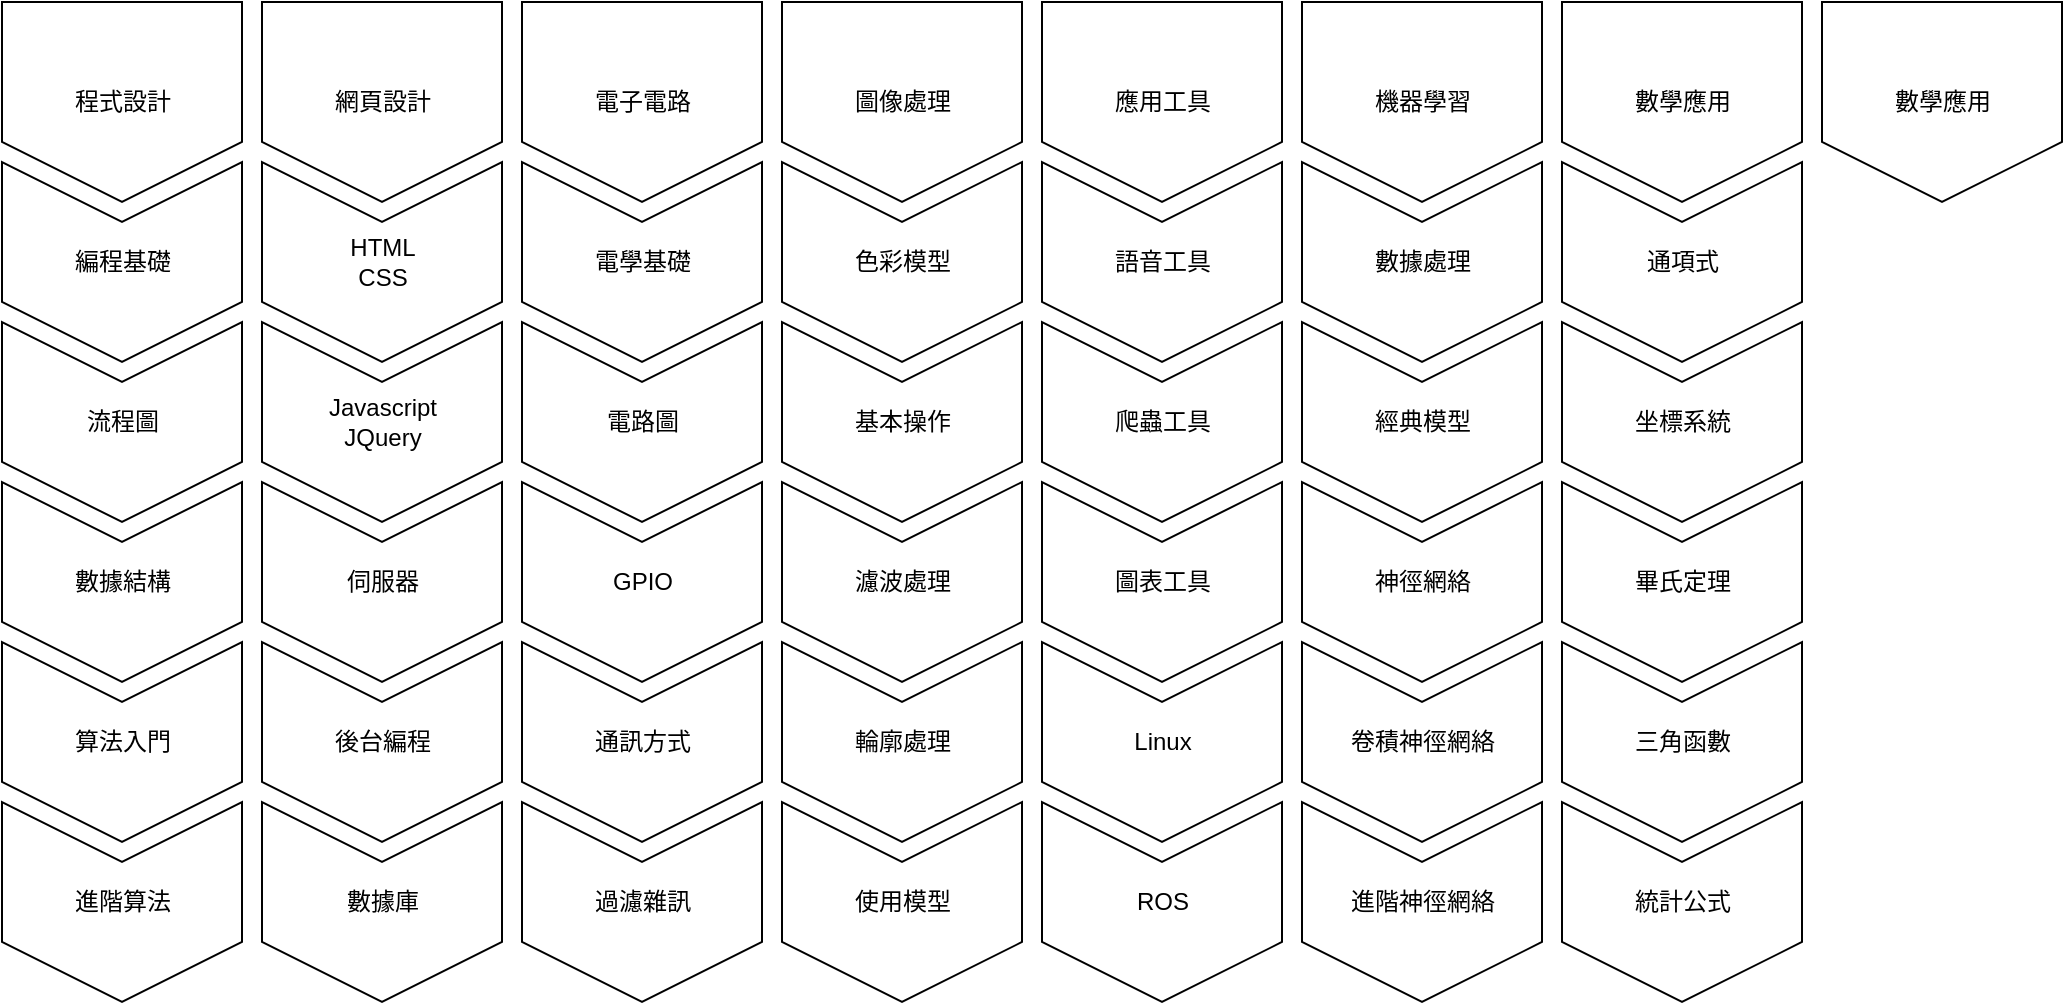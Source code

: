 <mxfile version="13.4.5" type="github" pages="2">
  <diagram id="W9apcFs2qvgN_YsfxOK1" name="Page-1">
    <mxGraphModel dx="1422" dy="777" grid="1" gridSize="10" guides="1" tooltips="1" connect="1" arrows="1" fold="1" page="1" pageScale="1" pageWidth="1100" pageHeight="850" math="0" shadow="0">
      <root>
        <mxCell id="0" />
        <mxCell id="1" parent="0" />
        <mxCell id="7Kpdd--FfcNP1-ePZWlI-1" value="編程基礎" style="html=1;shadow=0;dashed=0;align=center;verticalAlign=middle;shape=mxgraph.arrows2.arrow;dy=0;dx=30;notch=30;rotation=90;horizontal=0;allowArrows=1;" vertex="1" parent="1">
          <mxGeometry x="20" y="80" width="100" height="120" as="geometry" />
        </mxCell>
        <mxCell id="7Kpdd--FfcNP1-ePZWlI-2" value="數據結構" style="html=1;shadow=0;dashed=0;align=center;verticalAlign=middle;shape=mxgraph.arrows2.arrow;dy=0;dx=30;notch=30;rotation=90;horizontal=0;allowArrows=1;" vertex="1" parent="1">
          <mxGeometry x="20" y="240" width="100" height="120" as="geometry" />
        </mxCell>
        <mxCell id="7Kpdd--FfcNP1-ePZWlI-3" value="算法入門" style="html=1;shadow=0;dashed=0;align=center;verticalAlign=middle;shape=mxgraph.arrows2.arrow;dy=0;dx=30;notch=30;rotation=90;horizontal=0;allowArrows=1;" vertex="1" parent="1">
          <mxGeometry x="20" y="320" width="100" height="120" as="geometry" />
        </mxCell>
        <mxCell id="7Kpdd--FfcNP1-ePZWlI-4" value="進階算法" style="html=1;shadow=0;dashed=0;align=center;verticalAlign=middle;shape=mxgraph.arrows2.arrow;dy=0;dx=30;notch=30;rotation=90;horizontal=0;allowArrows=1;" vertex="1" parent="1">
          <mxGeometry x="20" y="400" width="100" height="120" as="geometry" />
        </mxCell>
        <mxCell id="7Kpdd--FfcNP1-ePZWlI-5" value="機器學習" style="html=1;shadow=0;dashed=0;align=center;verticalAlign=middle;shape=mxgraph.arrows2.arrow;dy=0;dx=30;notch=0;rotation=90;horizontal=0;allowArrows=1;" vertex="1" parent="1">
          <mxGeometry x="670" width="100" height="120" as="geometry" />
        </mxCell>
        <mxCell id="7Kpdd--FfcNP1-ePZWlI-6" value="圖像處理" style="html=1;shadow=0;dashed=0;align=center;verticalAlign=middle;shape=mxgraph.arrows2.arrow;dy=0;dx=30;notch=0;rotation=90;horizontal=0;allowArrows=1;" vertex="1" parent="1">
          <mxGeometry x="410" width="100" height="120" as="geometry" />
        </mxCell>
        <mxCell id="7Kpdd--FfcNP1-ePZWlI-7" value="電子電路" style="html=1;shadow=0;dashed=0;align=center;verticalAlign=middle;shape=mxgraph.arrows2.arrow;dy=0;dx=30;notch=0;rotation=90;horizontal=0;allowArrows=1;" vertex="1" parent="1">
          <mxGeometry x="280" width="100" height="120" as="geometry" />
        </mxCell>
        <mxCell id="7Kpdd--FfcNP1-ePZWlI-8" value="經典模型" style="html=1;shadow=0;dashed=0;align=center;verticalAlign=middle;shape=mxgraph.arrows2.arrow;dy=0;dx=30;notch=30;rotation=90;horizontal=0;allowArrows=1;" vertex="1" parent="1">
          <mxGeometry x="670" y="160" width="100" height="120" as="geometry" />
        </mxCell>
        <mxCell id="7Kpdd--FfcNP1-ePZWlI-9" value="卷積神徑網絡" style="html=1;shadow=0;dashed=0;align=center;verticalAlign=middle;shape=mxgraph.arrows2.arrow;dy=0;dx=30;notch=30;rotation=90;horizontal=0;allowArrows=1;" vertex="1" parent="1">
          <mxGeometry x="670" y="320" width="100" height="120" as="geometry" />
        </mxCell>
        <mxCell id="7Kpdd--FfcNP1-ePZWlI-10" value="色彩模型" style="html=1;shadow=0;dashed=0;align=center;verticalAlign=middle;shape=mxgraph.arrows2.arrow;dy=0;dx=30;notch=30;rotation=90;horizontal=0;allowArrows=1;sketch=0;" vertex="1" parent="1">
          <mxGeometry x="410" y="80" width="100" height="120" as="geometry" />
        </mxCell>
        <mxCell id="7Kpdd--FfcNP1-ePZWlI-11" value="濾波處理" style="html=1;shadow=0;dashed=0;align=center;verticalAlign=middle;shape=mxgraph.arrows2.arrow;dy=0;dx=30;notch=30;rotation=90;horizontal=0;allowArrows=1;" vertex="1" parent="1">
          <mxGeometry x="410" y="240" width="100" height="120" as="geometry" />
        </mxCell>
        <mxCell id="7Kpdd--FfcNP1-ePZWlI-12" value="基本操作" style="html=1;shadow=0;dashed=0;align=center;verticalAlign=middle;shape=mxgraph.arrows2.arrow;dy=0;dx=30;notch=30;rotation=90;horizontal=0;allowArrows=1;" vertex="1" parent="1">
          <mxGeometry x="410" y="160" width="100" height="120" as="geometry" />
        </mxCell>
        <mxCell id="7Kpdd--FfcNP1-ePZWlI-13" value="輪廓處理" style="html=1;shadow=0;dashed=0;align=center;verticalAlign=middle;shape=mxgraph.arrows2.arrow;dy=0;dx=30;notch=30;rotation=90;horizontal=0;allowArrows=1;" vertex="1" parent="1">
          <mxGeometry x="410" y="320" width="100" height="120" as="geometry" />
        </mxCell>
        <mxCell id="7Kpdd--FfcNP1-ePZWlI-14" value="數據處理" style="html=1;shadow=0;dashed=0;align=center;verticalAlign=middle;shape=mxgraph.arrows2.arrow;dy=0;dx=30;notch=30;rotation=90;horizontal=0;allowArrows=1;" vertex="1" parent="1">
          <mxGeometry x="670" y="80" width="100" height="120" as="geometry" />
        </mxCell>
        <mxCell id="7Kpdd--FfcNP1-ePZWlI-15" value="神徑網絡" style="html=1;shadow=0;dashed=0;align=center;verticalAlign=middle;shape=mxgraph.arrows2.arrow;dy=0;dx=30;notch=30;rotation=90;horizontal=0;allowArrows=1;" vertex="1" parent="1">
          <mxGeometry x="670" y="240" width="100" height="120" as="geometry" />
        </mxCell>
        <mxCell id="7Kpdd--FfcNP1-ePZWlI-16" value="GPIO" style="html=1;shadow=0;dashed=0;align=center;verticalAlign=middle;shape=mxgraph.arrows2.arrow;dy=0;dx=30;notch=30;rotation=90;horizontal=0;allowArrows=1;" vertex="1" parent="1">
          <mxGeometry x="280" y="240" width="100" height="120" as="geometry" />
        </mxCell>
        <mxCell id="7Kpdd--FfcNP1-ePZWlI-17" value="電學基礎" style="html=1;shadow=0;dashed=0;align=center;verticalAlign=middle;shape=mxgraph.arrows2.arrow;dy=0;dx=30;notch=30;rotation=90;horizontal=0;allowArrows=1;" vertex="1" parent="1">
          <mxGeometry x="280" y="80" width="100" height="120" as="geometry" />
        </mxCell>
        <mxCell id="7Kpdd--FfcNP1-ePZWlI-18" value="通訊方式" style="html=1;shadow=0;dashed=0;align=center;verticalAlign=middle;shape=mxgraph.arrows2.arrow;dy=0;dx=30;notch=30;rotation=90;horizontal=0;allowArrows=1;" vertex="1" parent="1">
          <mxGeometry x="280" y="320" width="100" height="120" as="geometry" />
        </mxCell>
        <mxCell id="7Kpdd--FfcNP1-ePZWlI-19" value="HTML&lt;br&gt;CSS" style="html=1;shadow=0;dashed=0;align=center;verticalAlign=middle;shape=mxgraph.arrows2.arrow;dy=0;dx=30;notch=30;rotation=90;horizontal=0;allowArrows=1;" vertex="1" parent="1">
          <mxGeometry x="150" y="80" width="100" height="120" as="geometry" />
        </mxCell>
        <mxCell id="7Kpdd--FfcNP1-ePZWlI-20" value="進階神徑網絡" style="html=1;shadow=0;dashed=0;align=center;verticalAlign=middle;shape=mxgraph.arrows2.arrow;dy=0;dx=30;notch=30;rotation=90;horizontal=0;allowArrows=1;" vertex="1" parent="1">
          <mxGeometry x="670" y="400" width="100" height="120" as="geometry" />
        </mxCell>
        <mxCell id="7Kpdd--FfcNP1-ePZWlI-21" value="Javascript&lt;br&gt;JQuery" style="html=1;shadow=0;dashed=0;align=center;verticalAlign=middle;shape=mxgraph.arrows2.arrow;dy=0;dx=30;notch=30;rotation=90;horizontal=0;allowArrows=1;" vertex="1" parent="1">
          <mxGeometry x="150" y="160" width="100" height="120" as="geometry" />
        </mxCell>
        <mxCell id="7Kpdd--FfcNP1-ePZWlI-22" value="伺服器" style="html=1;shadow=0;dashed=0;align=center;verticalAlign=middle;shape=mxgraph.arrows2.arrow;dy=0;dx=30;notch=30;rotation=90;horizontal=0;allowArrows=1;" vertex="1" parent="1">
          <mxGeometry x="150" y="240" width="100" height="120" as="geometry" />
        </mxCell>
        <mxCell id="7Kpdd--FfcNP1-ePZWlI-23" value="後台編程" style="html=1;shadow=0;dashed=0;align=center;verticalAlign=middle;shape=mxgraph.arrows2.arrow;dy=0;dx=30;notch=30;rotation=90;horizontal=0;allowArrows=1;" vertex="1" parent="1">
          <mxGeometry x="150" y="320" width="100" height="120" as="geometry" />
        </mxCell>
        <mxCell id="7Kpdd--FfcNP1-ePZWlI-24" value="數據庫" style="html=1;shadow=0;dashed=0;align=center;verticalAlign=middle;shape=mxgraph.arrows2.arrow;dy=0;dx=30;notch=30;rotation=90;horizontal=0;allowArrows=1;" vertex="1" parent="1">
          <mxGeometry x="150" y="400" width="100" height="120" as="geometry" />
        </mxCell>
        <mxCell id="7Kpdd--FfcNP1-ePZWlI-25" value="語音工具" style="html=1;shadow=0;dashed=0;align=center;verticalAlign=middle;shape=mxgraph.arrows2.arrow;dy=0;dx=30;notch=30;rotation=90;horizontal=0;allowArrows=1;" vertex="1" parent="1">
          <mxGeometry x="540" y="80" width="100" height="120" as="geometry" />
        </mxCell>
        <mxCell id="7Kpdd--FfcNP1-ePZWlI-26" value="過濾雜訊" style="html=1;shadow=0;dashed=0;align=center;verticalAlign=middle;shape=mxgraph.arrows2.arrow;dy=0;dx=30;notch=30;rotation=90;horizontal=0;allowArrows=1;" vertex="1" parent="1">
          <mxGeometry x="280" y="400" width="100" height="120" as="geometry" />
        </mxCell>
        <mxCell id="7Kpdd--FfcNP1-ePZWlI-27" value="應用工具" style="html=1;shadow=0;dashed=0;align=center;verticalAlign=middle;shape=mxgraph.arrows2.arrow;dy=0;dx=30;notch=0;rotation=90;horizontal=0;allowArrows=1;" vertex="1" parent="1">
          <mxGeometry x="540" width="100" height="120" as="geometry" />
        </mxCell>
        <mxCell id="7Kpdd--FfcNP1-ePZWlI-28" value="使用模型" style="html=1;shadow=0;dashed=0;align=center;verticalAlign=middle;shape=mxgraph.arrows2.arrow;dy=0;dx=30;notch=30;rotation=90;horizontal=0;allowArrows=1;" vertex="1" parent="1">
          <mxGeometry x="410" y="400" width="100" height="120" as="geometry" />
        </mxCell>
        <mxCell id="7Kpdd--FfcNP1-ePZWlI-29" value="程式設計" style="html=1;shadow=0;dashed=0;align=center;verticalAlign=middle;shape=mxgraph.arrows2.arrow;dy=0;dx=30;notch=0;rotation=90;horizontal=0;allowArrows=1;" vertex="1" parent="1">
          <mxGeometry x="20" width="100" height="120" as="geometry" />
        </mxCell>
        <mxCell id="7Kpdd--FfcNP1-ePZWlI-30" value="網頁設計" style="html=1;shadow=0;dashed=0;align=center;verticalAlign=middle;shape=mxgraph.arrows2.arrow;dy=0;dx=30;notch=0;rotation=90;horizontal=0;allowArrows=1;" vertex="1" parent="1">
          <mxGeometry x="150" width="100" height="120" as="geometry" />
        </mxCell>
        <mxCell id="7Kpdd--FfcNP1-ePZWlI-31" value="Linux" style="html=1;shadow=0;dashed=0;align=center;verticalAlign=middle;shape=mxgraph.arrows2.arrow;dy=0;dx=30;notch=30;rotation=90;horizontal=0;allowArrows=1;" vertex="1" parent="1">
          <mxGeometry x="540" y="320" width="100" height="120" as="geometry" />
        </mxCell>
        <mxCell id="7Kpdd--FfcNP1-ePZWlI-32" value="ROS" style="html=1;shadow=0;dashed=0;align=center;verticalAlign=middle;shape=mxgraph.arrows2.arrow;dy=0;dx=30;notch=30;rotation=90;horizontal=0;allowArrows=1;" vertex="1" parent="1">
          <mxGeometry x="540" y="400" width="100" height="120" as="geometry" />
        </mxCell>
        <mxCell id="7Kpdd--FfcNP1-ePZWlI-33" value="數學應用" style="html=1;shadow=0;dashed=0;align=center;verticalAlign=middle;shape=mxgraph.arrows2.arrow;dy=0;dx=30;notch=0;rotation=90;horizontal=0;allowArrows=1;" vertex="1" parent="1">
          <mxGeometry x="800" width="100" height="120" as="geometry" />
        </mxCell>
        <mxCell id="7Kpdd--FfcNP1-ePZWlI-34" value="坐標系統" style="html=1;shadow=0;dashed=0;align=center;verticalAlign=middle;shape=mxgraph.arrows2.arrow;dy=0;dx=30;notch=30;rotation=90;horizontal=0;allowArrows=1;" vertex="1" parent="1">
          <mxGeometry x="800" y="160" width="100" height="120" as="geometry" />
        </mxCell>
        <mxCell id="7Kpdd--FfcNP1-ePZWlI-35" value="三角函數" style="html=1;shadow=0;dashed=0;align=center;verticalAlign=middle;shape=mxgraph.arrows2.arrow;dy=0;dx=30;notch=30;rotation=90;horizontal=0;allowArrows=1;" vertex="1" parent="1">
          <mxGeometry x="800" y="320" width="100" height="120" as="geometry" />
        </mxCell>
        <mxCell id="7Kpdd--FfcNP1-ePZWlI-36" value="通項式" style="html=1;shadow=0;dashed=0;align=center;verticalAlign=middle;shape=mxgraph.arrows2.arrow;dy=0;dx=30;notch=30;rotation=90;horizontal=0;allowArrows=1;" vertex="1" parent="1">
          <mxGeometry x="800" y="80" width="100" height="120" as="geometry" />
        </mxCell>
        <mxCell id="7Kpdd--FfcNP1-ePZWlI-37" value="統計公式" style="html=1;shadow=0;dashed=0;align=center;verticalAlign=middle;shape=mxgraph.arrows2.arrow;dy=0;dx=30;notch=30;rotation=90;horizontal=0;allowArrows=1;" vertex="1" parent="1">
          <mxGeometry x="800" y="400" width="100" height="120" as="geometry" />
        </mxCell>
        <mxCell id="7Kpdd--FfcNP1-ePZWlI-38" value="圖表工具" style="html=1;shadow=0;dashed=0;align=center;verticalAlign=middle;shape=mxgraph.arrows2.arrow;dy=0;dx=30;notch=30;rotation=90;horizontal=0;allowArrows=1;" vertex="1" parent="1">
          <mxGeometry x="540" y="240" width="100" height="120" as="geometry" />
        </mxCell>
        <mxCell id="7Kpdd--FfcNP1-ePZWlI-47" value="流程圖" style="html=1;shadow=0;dashed=0;align=center;verticalAlign=middle;shape=mxgraph.arrows2.arrow;dy=0;dx=30;notch=30;rotation=90;horizontal=0;allowArrows=1;" vertex="1" parent="1">
          <mxGeometry x="20" y="160" width="100" height="120" as="geometry" />
        </mxCell>
        <mxCell id="7Kpdd--FfcNP1-ePZWlI-48" value="電路圖" style="html=1;shadow=0;dashed=0;align=center;verticalAlign=middle;shape=mxgraph.arrows2.arrow;dy=0;dx=30;notch=30;rotation=90;horizontal=0;allowArrows=1;" vertex="1" parent="1">
          <mxGeometry x="280" y="160" width="100" height="120" as="geometry" />
        </mxCell>
        <mxCell id="7Kpdd--FfcNP1-ePZWlI-49" value="爬蟲工具" style="html=1;shadow=0;dashed=0;align=center;verticalAlign=middle;shape=mxgraph.arrows2.arrow;dy=0;dx=30;notch=30;rotation=90;horizontal=0;allowArrows=1;" vertex="1" parent="1">
          <mxGeometry x="540" y="160" width="100" height="120" as="geometry" />
        </mxCell>
        <mxCell id="7Kpdd--FfcNP1-ePZWlI-50" value="畢氏定理" style="html=1;shadow=0;dashed=0;align=center;verticalAlign=middle;shape=mxgraph.arrows2.arrow;dy=0;dx=30;notch=30;rotation=90;horizontal=0;allowArrows=1;" vertex="1" parent="1">
          <mxGeometry x="800" y="240" width="100" height="120" as="geometry" />
        </mxCell>
        <mxCell id="7Kpdd--FfcNP1-ePZWlI-52" value="數學應用" style="html=1;shadow=0;dashed=0;align=center;verticalAlign=middle;shape=mxgraph.arrows2.arrow;dy=0;dx=30;notch=0;rotation=90;horizontal=0;allowArrows=1;" vertex="1" parent="1">
          <mxGeometry x="930" width="100" height="120" as="geometry" />
        </mxCell>
      </root>
    </mxGraphModel>
  </diagram>
  <diagram id="o1ch6NI5eIXvpj2VR4MX" name="Page-2">
    <mxGraphModel dx="1422" dy="777" grid="1" gridSize="10" guides="1" tooltips="1" connect="1" arrows="1" fold="1" page="1" pageScale="1" pageWidth="1100" pageHeight="850" math="0" shadow="0">
      <root>
        <mxCell id="ctgBbKC-Sr3JcYhxxYbN-0" />
        <mxCell id="ctgBbKC-Sr3JcYhxxYbN-1" parent="ctgBbKC-Sr3JcYhxxYbN-0" />
        <mxCell id="ctgBbKC-Sr3JcYhxxYbN-3" value="編程基礎" style="html=1;shadow=0;dashed=0;align=center;verticalAlign=middle;shape=mxgraph.arrows2.arrow;dy=0;dx=30;notch=30;rotation=90;horizontal=0;" vertex="1" parent="ctgBbKC-Sr3JcYhxxYbN-1">
          <mxGeometry x="50" y="110" width="100" height="120" as="geometry" />
        </mxCell>
        <mxCell id="ctgBbKC-Sr3JcYhxxYbN-8" value="數據結構" style="html=1;shadow=0;dashed=0;align=center;verticalAlign=middle;shape=mxgraph.arrows2.arrow;dy=0;dx=30;notch=30;rotation=90;horizontal=0;" vertex="1" parent="ctgBbKC-Sr3JcYhxxYbN-1">
          <mxGeometry x="50" y="190" width="100" height="120" as="geometry" />
        </mxCell>
        <mxCell id="ctgBbKC-Sr3JcYhxxYbN-10" value="算法入門" style="html=1;shadow=0;dashed=0;align=center;verticalAlign=middle;shape=mxgraph.arrows2.arrow;dy=0;dx=30;notch=30;rotation=90;horizontal=0;" vertex="1" parent="ctgBbKC-Sr3JcYhxxYbN-1">
          <mxGeometry x="50" y="270" width="100" height="120" as="geometry" />
        </mxCell>
        <mxCell id="ctgBbKC-Sr3JcYhxxYbN-12" value="進階算法" style="html=1;shadow=0;dashed=0;align=center;verticalAlign=middle;shape=mxgraph.arrows2.arrow;dy=0;dx=30;notch=30;rotation=90;horizontal=0;" vertex="1" parent="ctgBbKC-Sr3JcYhxxYbN-1">
          <mxGeometry x="50" y="350" width="100" height="120" as="geometry" />
        </mxCell>
        <mxCell id="ctgBbKC-Sr3JcYhxxYbN-13" value="機器學習" style="html=1;shadow=0;dashed=0;align=center;verticalAlign=middle;shape=mxgraph.arrows2.arrow;dy=0;dx=30;notch=0;rotation=90;horizontal=0;" vertex="1" parent="ctgBbKC-Sr3JcYhxxYbN-1">
          <mxGeometry x="850" y="30" width="100" height="120" as="geometry" />
        </mxCell>
        <mxCell id="ctgBbKC-Sr3JcYhxxYbN-14" value="圖像處理" style="html=1;shadow=0;dashed=0;align=center;verticalAlign=middle;shape=mxgraph.arrows2.arrow;dy=0;dx=30;notch=0;rotation=90;horizontal=0;" vertex="1" parent="ctgBbKC-Sr3JcYhxxYbN-1">
          <mxGeometry x="530" y="30" width="100" height="120" as="geometry" />
        </mxCell>
        <mxCell id="ctgBbKC-Sr3JcYhxxYbN-15" value="電子電路" style="html=1;shadow=0;dashed=0;align=center;verticalAlign=middle;shape=mxgraph.arrows2.arrow;dy=0;dx=30;notch=0;rotation=90;horizontal=0;" vertex="1" parent="ctgBbKC-Sr3JcYhxxYbN-1">
          <mxGeometry x="370" y="30" width="100" height="120" as="geometry" />
        </mxCell>
        <mxCell id="ctgBbKC-Sr3JcYhxxYbN-18" value="經典模型" style="html=1;shadow=0;dashed=0;align=center;verticalAlign=middle;shape=mxgraph.arrows2.arrow;dy=0;dx=30;notch=30;rotation=90;horizontal=0;" vertex="1" parent="ctgBbKC-Sr3JcYhxxYbN-1">
          <mxGeometry x="850" y="190" width="100" height="120" as="geometry" />
        </mxCell>
        <mxCell id="ctgBbKC-Sr3JcYhxxYbN-19" value="卷積神徑網絡" style="html=1;shadow=0;dashed=0;align=center;verticalAlign=middle;shape=mxgraph.arrows2.arrow;dy=0;dx=30;notch=30;rotation=90;horizontal=0;" vertex="1" parent="ctgBbKC-Sr3JcYhxxYbN-1">
          <mxGeometry x="850" y="350" width="100" height="120" as="geometry" />
        </mxCell>
        <mxCell id="ctgBbKC-Sr3JcYhxxYbN-20" value="色彩模型" style="html=1;shadow=0;dashed=0;align=center;verticalAlign=middle;shape=mxgraph.arrows2.arrow;dy=0;dx=30;notch=30;rotation=90;horizontal=0;" vertex="1" parent="ctgBbKC-Sr3JcYhxxYbN-1">
          <mxGeometry x="530" y="110" width="100" height="120" as="geometry" />
        </mxCell>
        <mxCell id="ctgBbKC-Sr3JcYhxxYbN-21" value="濾波處理" style="html=1;shadow=0;dashed=0;align=center;verticalAlign=middle;shape=mxgraph.arrows2.arrow;dy=0;dx=30;notch=30;rotation=90;horizontal=0;" vertex="1" parent="ctgBbKC-Sr3JcYhxxYbN-1">
          <mxGeometry x="530" y="270" width="100" height="120" as="geometry" />
        </mxCell>
        <mxCell id="ctgBbKC-Sr3JcYhxxYbN-22" value="基本操作" style="html=1;shadow=0;dashed=0;align=center;verticalAlign=middle;shape=mxgraph.arrows2.arrow;dy=0;dx=30;notch=30;rotation=90;horizontal=0;" vertex="1" parent="ctgBbKC-Sr3JcYhxxYbN-1">
          <mxGeometry x="530" y="190" width="100" height="120" as="geometry" />
        </mxCell>
        <mxCell id="ctgBbKC-Sr3JcYhxxYbN-23" value="輪廓處理" style="html=1;shadow=0;dashed=0;align=center;verticalAlign=middle;shape=mxgraph.arrows2.arrow;dy=0;dx=30;notch=30;rotation=90;horizontal=0;" vertex="1" parent="ctgBbKC-Sr3JcYhxxYbN-1">
          <mxGeometry x="530" y="350" width="100" height="120" as="geometry" />
        </mxCell>
        <mxCell id="ctgBbKC-Sr3JcYhxxYbN-24" value="數據處理" style="html=1;shadow=0;dashed=0;align=center;verticalAlign=middle;shape=mxgraph.arrows2.arrow;dy=0;dx=30;notch=30;rotation=90;horizontal=0;" vertex="1" parent="ctgBbKC-Sr3JcYhxxYbN-1">
          <mxGeometry x="850" y="110" width="100" height="120" as="geometry" />
        </mxCell>
        <mxCell id="ctgBbKC-Sr3JcYhxxYbN-25" value="神徑網絡" style="html=1;shadow=0;dashed=0;align=center;verticalAlign=middle;shape=mxgraph.arrows2.arrow;dy=0;dx=30;notch=30;rotation=90;horizontal=0;" vertex="1" parent="ctgBbKC-Sr3JcYhxxYbN-1">
          <mxGeometry x="850" y="270" width="100" height="120" as="geometry" />
        </mxCell>
        <mxCell id="ctgBbKC-Sr3JcYhxxYbN-26" value="GPIO" style="html=1;shadow=0;dashed=0;align=center;verticalAlign=middle;shape=mxgraph.arrows2.arrow;dy=0;dx=30;notch=30;rotation=90;horizontal=0;" vertex="1" parent="ctgBbKC-Sr3JcYhxxYbN-1">
          <mxGeometry x="370" y="190" width="100" height="120" as="geometry" />
        </mxCell>
        <mxCell id="ctgBbKC-Sr3JcYhxxYbN-27" value="電學基礎" style="html=1;shadow=0;dashed=0;align=center;verticalAlign=middle;shape=mxgraph.arrows2.arrow;dy=0;dx=30;notch=30;rotation=90;horizontal=0;" vertex="1" parent="ctgBbKC-Sr3JcYhxxYbN-1">
          <mxGeometry x="370" y="110" width="100" height="120" as="geometry" />
        </mxCell>
        <mxCell id="ctgBbKC-Sr3JcYhxxYbN-28" value="通訊方式" style="html=1;shadow=0;dashed=0;align=center;verticalAlign=middle;shape=mxgraph.arrows2.arrow;dy=0;dx=30;notch=30;rotation=90;horizontal=0;" vertex="1" parent="ctgBbKC-Sr3JcYhxxYbN-1">
          <mxGeometry x="370" y="270" width="100" height="120" as="geometry" />
        </mxCell>
        <mxCell id="ctgBbKC-Sr3JcYhxxYbN-29" value="HTML&lt;br&gt;CSS" style="html=1;shadow=0;dashed=0;align=center;verticalAlign=middle;shape=mxgraph.arrows2.arrow;dy=0;dx=30;notch=30;rotation=90;horizontal=0;" vertex="1" parent="ctgBbKC-Sr3JcYhxxYbN-1">
          <mxGeometry x="210" y="110" width="100" height="120" as="geometry" />
        </mxCell>
        <mxCell id="ctgBbKC-Sr3JcYhxxYbN-30" value="進階神徑網絡" style="html=1;shadow=0;dashed=0;align=center;verticalAlign=middle;shape=mxgraph.arrows2.arrow;dy=0;dx=30;notch=30;rotation=90;horizontal=0;" vertex="1" parent="ctgBbKC-Sr3JcYhxxYbN-1">
          <mxGeometry x="850" y="430" width="100" height="120" as="geometry" />
        </mxCell>
        <mxCell id="ctgBbKC-Sr3JcYhxxYbN-31" value="Javascript&lt;br&gt;JQuery" style="html=1;shadow=0;dashed=0;align=center;verticalAlign=middle;shape=mxgraph.arrows2.arrow;dy=0;dx=30;notch=30;rotation=90;horizontal=0;" vertex="1" parent="ctgBbKC-Sr3JcYhxxYbN-1">
          <mxGeometry x="210" y="190" width="100" height="120" as="geometry" />
        </mxCell>
        <mxCell id="ctgBbKC-Sr3JcYhxxYbN-32" value="伺服器" style="html=1;shadow=0;dashed=0;align=center;verticalAlign=middle;shape=mxgraph.arrows2.arrow;dy=0;dx=30;notch=30;rotation=90;horizontal=0;" vertex="1" parent="ctgBbKC-Sr3JcYhxxYbN-1">
          <mxGeometry x="210" y="270" width="100" height="120" as="geometry" />
        </mxCell>
        <mxCell id="ctgBbKC-Sr3JcYhxxYbN-33" value="後台編程" style="html=1;shadow=0;dashed=0;align=center;verticalAlign=middle;shape=mxgraph.arrows2.arrow;dy=0;dx=30;notch=30;rotation=90;horizontal=0;" vertex="1" parent="ctgBbKC-Sr3JcYhxxYbN-1">
          <mxGeometry x="210" y="350" width="100" height="120" as="geometry" />
        </mxCell>
        <mxCell id="ctgBbKC-Sr3JcYhxxYbN-34" value="數據庫" style="html=1;shadow=0;dashed=0;align=center;verticalAlign=middle;shape=mxgraph.arrows2.arrow;dy=0;dx=30;notch=30;rotation=90;horizontal=0;" vertex="1" parent="ctgBbKC-Sr3JcYhxxYbN-1">
          <mxGeometry x="210" y="430" width="100" height="120" as="geometry" />
        </mxCell>
        <mxCell id="ctgBbKC-Sr3JcYhxxYbN-35" value="語音工具" style="html=1;shadow=0;dashed=0;align=center;verticalAlign=middle;shape=mxgraph.arrows2.arrow;dy=0;dx=30;notch=30;rotation=90;horizontal=0;" vertex="1" parent="ctgBbKC-Sr3JcYhxxYbN-1">
          <mxGeometry x="690" y="110" width="100" height="120" as="geometry" />
        </mxCell>
        <mxCell id="ctgBbKC-Sr3JcYhxxYbN-36" value="過濾雜訊" style="html=1;shadow=0;dashed=0;align=center;verticalAlign=middle;shape=mxgraph.arrows2.arrow;dy=0;dx=30;notch=30;rotation=90;horizontal=0;" vertex="1" parent="ctgBbKC-Sr3JcYhxxYbN-1">
          <mxGeometry x="370" y="350" width="100" height="120" as="geometry" />
        </mxCell>
        <mxCell id="ctgBbKC-Sr3JcYhxxYbN-37" value="應用工具" style="html=1;shadow=0;dashed=0;align=center;verticalAlign=middle;shape=mxgraph.arrows2.arrow;dy=0;dx=30;notch=0;rotation=90;horizontal=0;" vertex="1" parent="ctgBbKC-Sr3JcYhxxYbN-1">
          <mxGeometry x="690" y="30" width="100" height="120" as="geometry" />
        </mxCell>
        <mxCell id="ctgBbKC-Sr3JcYhxxYbN-38" value="使用模型" style="html=1;shadow=0;dashed=0;align=center;verticalAlign=middle;shape=mxgraph.arrows2.arrow;dy=0;dx=30;notch=30;rotation=90;horizontal=0;" vertex="1" parent="ctgBbKC-Sr3JcYhxxYbN-1">
          <mxGeometry x="690" y="190" width="100" height="120" as="geometry" />
        </mxCell>
        <mxCell id="ctgBbKC-Sr3JcYhxxYbN-39" value="程式設計" style="html=1;shadow=0;dashed=0;align=center;verticalAlign=middle;shape=mxgraph.arrows2.arrow;dy=0;dx=30;notch=0;rotation=90;horizontal=0;" vertex="1" parent="ctgBbKC-Sr3JcYhxxYbN-1">
          <mxGeometry x="50" y="30" width="100" height="120" as="geometry" />
        </mxCell>
        <mxCell id="ctgBbKC-Sr3JcYhxxYbN-40" value="網頁設計" style="html=1;shadow=0;dashed=0;align=center;verticalAlign=middle;shape=mxgraph.arrows2.arrow;dy=0;dx=30;notch=0;rotation=90;horizontal=0;" vertex="1" parent="ctgBbKC-Sr3JcYhxxYbN-1">
          <mxGeometry x="210" y="30" width="100" height="120" as="geometry" />
        </mxCell>
        <mxCell id="ctgBbKC-Sr3JcYhxxYbN-45" value="Linux" style="html=1;shadow=0;dashed=0;align=center;verticalAlign=middle;shape=mxgraph.arrows2.arrow;dy=0;dx=30;notch=30;rotation=90;horizontal=0;" vertex="1" parent="ctgBbKC-Sr3JcYhxxYbN-1">
          <mxGeometry x="690" y="350" width="100" height="120" as="geometry" />
        </mxCell>
        <mxCell id="ctgBbKC-Sr3JcYhxxYbN-46" value="ROS" style="html=1;shadow=0;dashed=0;align=center;verticalAlign=middle;shape=mxgraph.arrows2.arrow;dy=0;dx=30;notch=30;rotation=90;horizontal=0;" vertex="1" parent="ctgBbKC-Sr3JcYhxxYbN-1">
          <mxGeometry x="690" y="430" width="100" height="120" as="geometry" />
        </mxCell>
        <mxCell id="ctgBbKC-Sr3JcYhxxYbN-47" value="數學應用" style="html=1;shadow=0;dashed=0;align=center;verticalAlign=middle;shape=mxgraph.arrows2.arrow;dy=0;dx=30;notch=0;rotation=90;horizontal=0;" vertex="1" parent="ctgBbKC-Sr3JcYhxxYbN-1">
          <mxGeometry x="1010" y="30" width="100" height="120" as="geometry" />
        </mxCell>
        <mxCell id="ctgBbKC-Sr3JcYhxxYbN-48" value="坐標系統" style="html=1;shadow=0;dashed=0;align=center;verticalAlign=middle;shape=mxgraph.arrows2.arrow;dy=0;dx=30;notch=30;rotation=90;horizontal=0;" vertex="1" parent="ctgBbKC-Sr3JcYhxxYbN-1">
          <mxGeometry x="1010" y="110" width="100" height="120" as="geometry" />
        </mxCell>
        <mxCell id="ctgBbKC-Sr3JcYhxxYbN-49" value="三角函數" style="html=1;shadow=0;dashed=0;align=center;verticalAlign=middle;shape=mxgraph.arrows2.arrow;dy=0;dx=30;notch=30;rotation=90;horizontal=0;" vertex="1" parent="ctgBbKC-Sr3JcYhxxYbN-1">
          <mxGeometry x="1010" y="270" width="100" height="120" as="geometry" />
        </mxCell>
        <mxCell id="ctgBbKC-Sr3JcYhxxYbN-50" value="通項式" style="html=1;shadow=0;dashed=0;align=center;verticalAlign=middle;shape=mxgraph.arrows2.arrow;dy=0;dx=30;notch=30;rotation=90;horizontal=0;" vertex="1" parent="ctgBbKC-Sr3JcYhxxYbN-1">
          <mxGeometry x="1010" y="190" width="100" height="120" as="geometry" />
        </mxCell>
        <mxCell id="ctgBbKC-Sr3JcYhxxYbN-51" value="統計公式" style="html=1;shadow=0;dashed=0;align=center;verticalAlign=middle;shape=mxgraph.arrows2.arrow;dy=0;dx=30;notch=30;rotation=90;horizontal=0;" vertex="1" parent="ctgBbKC-Sr3JcYhxxYbN-1">
          <mxGeometry x="1010" y="350" width="100" height="120" as="geometry" />
        </mxCell>
        <mxCell id="ctgBbKC-Sr3JcYhxxYbN-52" value="圖表工具" style="html=1;shadow=0;dashed=0;align=center;verticalAlign=middle;shape=mxgraph.arrows2.arrow;dy=0;dx=30;notch=30;rotation=90;horizontal=0;" vertex="1" parent="ctgBbKC-Sr3JcYhxxYbN-1">
          <mxGeometry x="690" y="270" width="100" height="120" as="geometry" />
        </mxCell>
      </root>
    </mxGraphModel>
  </diagram>
</mxfile>
